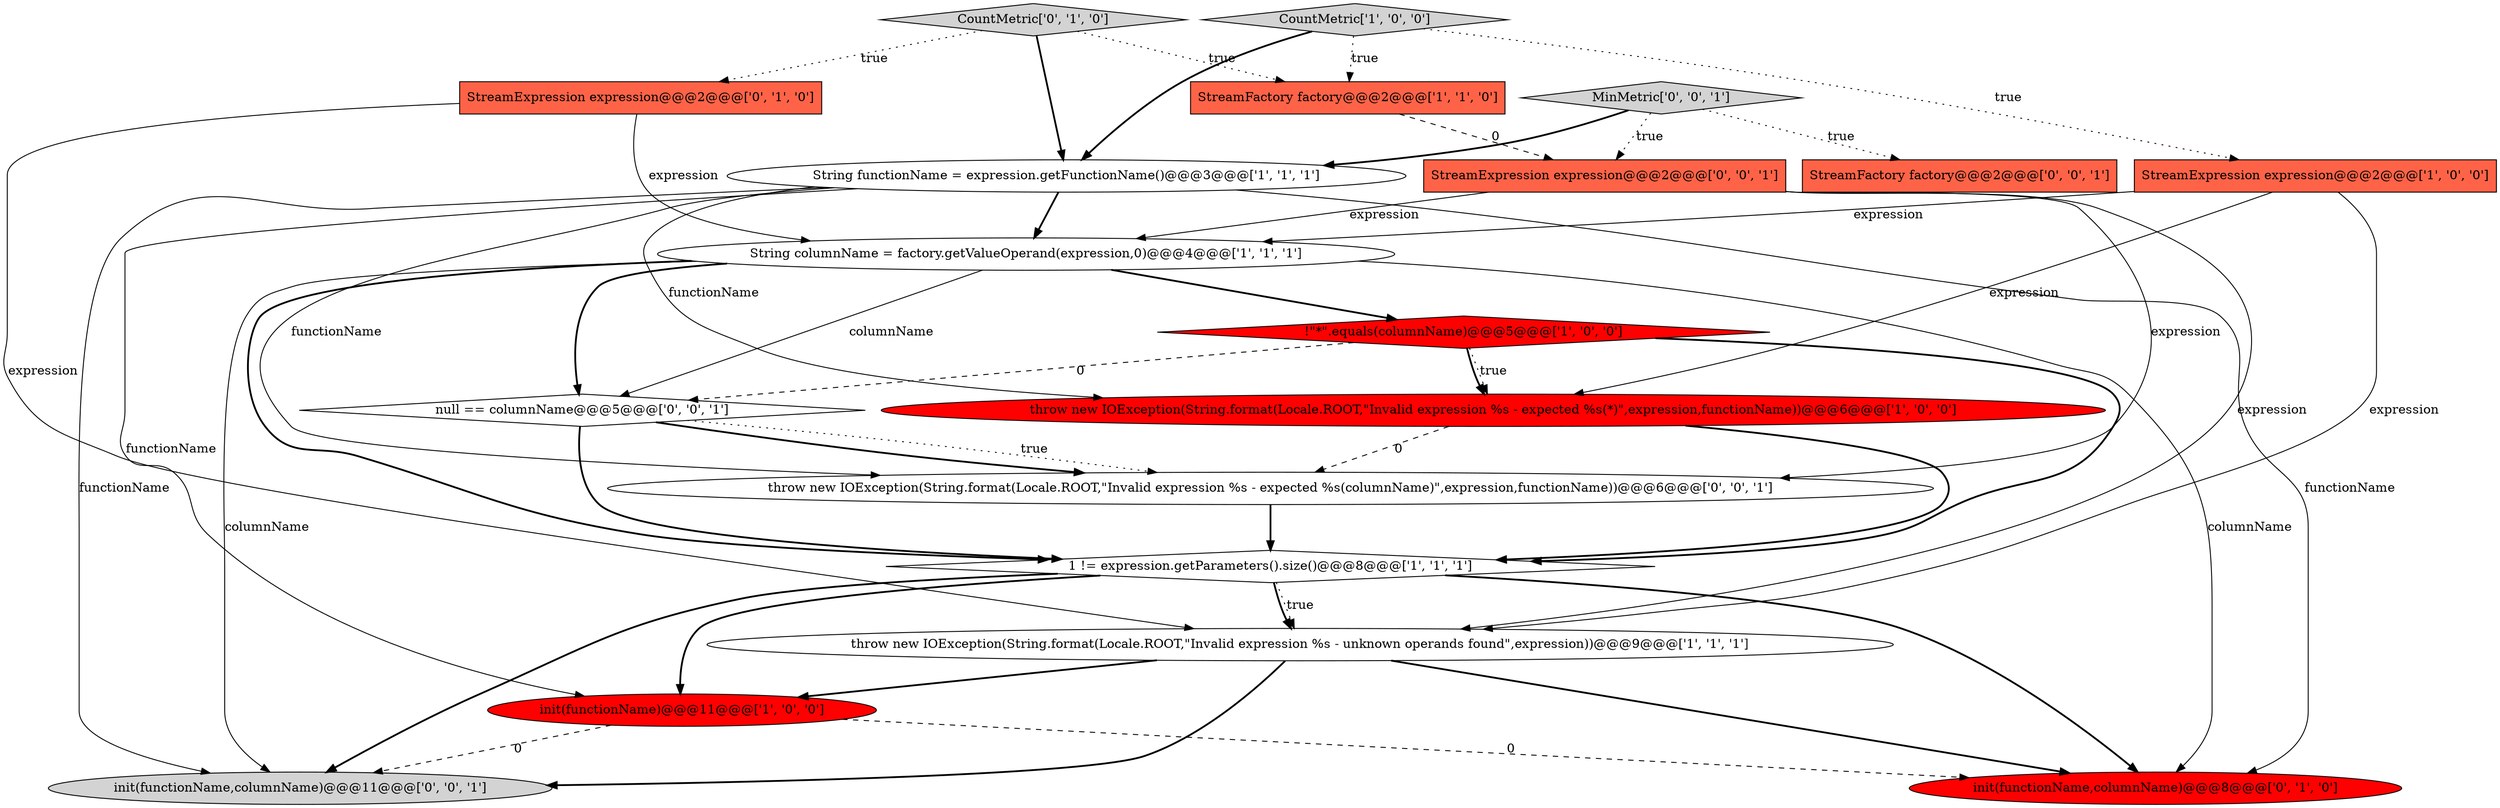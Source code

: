 digraph {
10 [style = filled, label = "StreamExpression expression@@@2@@@['0', '1', '0']", fillcolor = tomato, shape = box image = "AAA0AAABBB2BBB"];
15 [style = filled, label = "StreamExpression expression@@@2@@@['0', '0', '1']", fillcolor = tomato, shape = box image = "AAA0AAABBB3BBB"];
4 [style = filled, label = "String columnName = factory.getValueOperand(expression,0)@@@4@@@['1', '1', '1']", fillcolor = white, shape = ellipse image = "AAA0AAABBB1BBB"];
11 [style = filled, label = "init(functionName,columnName)@@@8@@@['0', '1', '0']", fillcolor = red, shape = ellipse image = "AAA1AAABBB2BBB"];
18 [style = filled, label = "MinMetric['0', '0', '1']", fillcolor = lightgray, shape = diamond image = "AAA0AAABBB3BBB"];
6 [style = filled, label = "!\"*\".equals(columnName)@@@5@@@['1', '0', '0']", fillcolor = red, shape = diamond image = "AAA1AAABBB1BBB"];
12 [style = filled, label = "CountMetric['0', '1', '0']", fillcolor = lightgray, shape = diamond image = "AAA0AAABBB2BBB"];
0 [style = filled, label = "StreamExpression expression@@@2@@@['1', '0', '0']", fillcolor = tomato, shape = box image = "AAA0AAABBB1BBB"];
17 [style = filled, label = "throw new IOException(String.format(Locale.ROOT,\"Invalid expression %s - expected %s(columnName)\",expression,functionName))@@@6@@@['0', '0', '1']", fillcolor = white, shape = ellipse image = "AAA0AAABBB3BBB"];
7 [style = filled, label = "CountMetric['1', '0', '0']", fillcolor = lightgray, shape = diamond image = "AAA0AAABBB1BBB"];
5 [style = filled, label = "StreamFactory factory@@@2@@@['1', '1', '0']", fillcolor = tomato, shape = box image = "AAA0AAABBB1BBB"];
8 [style = filled, label = "init(functionName)@@@11@@@['1', '0', '0']", fillcolor = red, shape = ellipse image = "AAA1AAABBB1BBB"];
9 [style = filled, label = "throw new IOException(String.format(Locale.ROOT,\"Invalid expression %s - unknown operands found\",expression))@@@9@@@['1', '1', '1']", fillcolor = white, shape = ellipse image = "AAA0AAABBB1BBB"];
13 [style = filled, label = "StreamFactory factory@@@2@@@['0', '0', '1']", fillcolor = tomato, shape = box image = "AAA0AAABBB3BBB"];
14 [style = filled, label = "init(functionName,columnName)@@@11@@@['0', '0', '1']", fillcolor = lightgray, shape = ellipse image = "AAA0AAABBB3BBB"];
16 [style = filled, label = "null == columnName@@@5@@@['0', '0', '1']", fillcolor = white, shape = diamond image = "AAA0AAABBB3BBB"];
2 [style = filled, label = "1 != expression.getParameters().size()@@@8@@@['1', '1', '1']", fillcolor = white, shape = diamond image = "AAA0AAABBB1BBB"];
1 [style = filled, label = "String functionName = expression.getFunctionName()@@@3@@@['1', '1', '1']", fillcolor = white, shape = ellipse image = "AAA0AAABBB1BBB"];
3 [style = filled, label = "throw new IOException(String.format(Locale.ROOT,\"Invalid expression %s - expected %s(*)\",expression,functionName))@@@6@@@['1', '0', '0']", fillcolor = red, shape = ellipse image = "AAA1AAABBB1BBB"];
1->14 [style = solid, label="functionName"];
6->3 [style = bold, label=""];
1->4 [style = bold, label=""];
0->4 [style = solid, label="expression"];
7->1 [style = bold, label=""];
1->11 [style = solid, label="functionName"];
3->17 [style = dashed, label="0"];
9->11 [style = bold, label=""];
1->3 [style = solid, label="functionName"];
4->6 [style = bold, label=""];
4->11 [style = solid, label="columnName"];
15->9 [style = solid, label="expression"];
0->3 [style = solid, label="expression"];
16->17 [style = dotted, label="true"];
18->15 [style = dotted, label="true"];
4->2 [style = bold, label=""];
2->9 [style = bold, label=""];
10->9 [style = solid, label="expression"];
16->17 [style = bold, label=""];
16->2 [style = bold, label=""];
7->0 [style = dotted, label="true"];
9->8 [style = bold, label=""];
12->1 [style = bold, label=""];
8->14 [style = dashed, label="0"];
4->16 [style = solid, label="columnName"];
1->8 [style = solid, label="functionName"];
7->5 [style = dotted, label="true"];
6->2 [style = bold, label=""];
15->17 [style = solid, label="expression"];
6->16 [style = dashed, label="0"];
2->9 [style = dotted, label="true"];
3->2 [style = bold, label=""];
17->2 [style = bold, label=""];
18->1 [style = bold, label=""];
12->10 [style = dotted, label="true"];
12->5 [style = dotted, label="true"];
2->14 [style = bold, label=""];
10->4 [style = solid, label="expression"];
9->14 [style = bold, label=""];
0->9 [style = solid, label="expression"];
1->17 [style = solid, label="functionName"];
8->11 [style = dashed, label="0"];
6->3 [style = dotted, label="true"];
5->15 [style = dashed, label="0"];
15->4 [style = solid, label="expression"];
4->14 [style = solid, label="columnName"];
2->11 [style = bold, label=""];
4->16 [style = bold, label=""];
2->8 [style = bold, label=""];
18->13 [style = dotted, label="true"];
}
